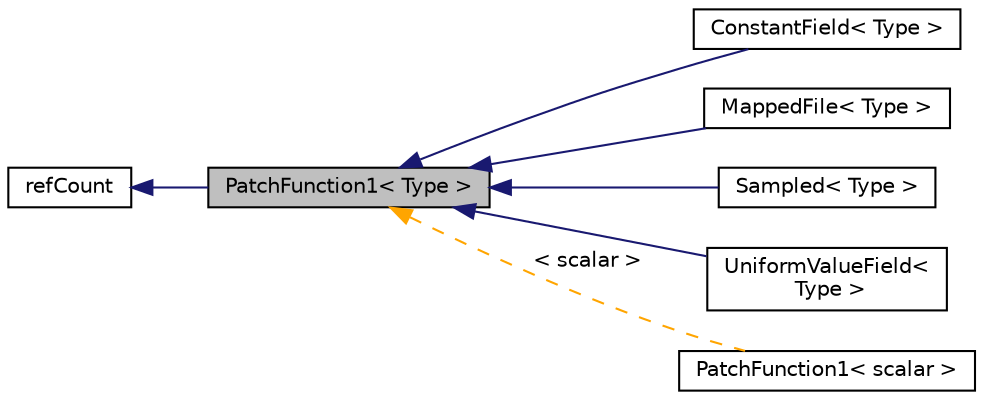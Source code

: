 digraph "PatchFunction1&lt; Type &gt;"
{
  bgcolor="transparent";
  edge [fontname="Helvetica",fontsize="10",labelfontname="Helvetica",labelfontsize="10"];
  node [fontname="Helvetica",fontsize="10",shape=record];
  rankdir="LR";
  Node1 [label="PatchFunction1\< Type \>",height=0.2,width=0.4,color="black", fillcolor="grey75", style="filled" fontcolor="black"];
  Node2 -> Node1 [dir="back",color="midnightblue",fontsize="10",style="solid",fontname="Helvetica"];
  Node2 [label="refCount",height=0.2,width=0.4,color="black",URL="$classFoam_1_1refCount.html",tooltip="Reference counter for various OpenFOAM components. "];
  Node1 -> Node3 [dir="back",color="midnightblue",fontsize="10",style="solid",fontname="Helvetica"];
  Node3 [label="ConstantField\< Type \>",height=0.2,width=0.4,color="black",URL="$classFoam_1_1PatchFunction1Types_1_1ConstantField.html",tooltip="Templated function that returns a constant value. "];
  Node1 -> Node4 [dir="back",color="midnightblue",fontsize="10",style="solid",fontname="Helvetica"];
  Node4 [label="MappedFile\< Type \>",height=0.2,width=0.4,color="black",URL="$classFoam_1_1PatchFunction1Types_1_1MappedFile.html"];
  Node1 -> Node5 [dir="back",color="midnightblue",fontsize="10",style="solid",fontname="Helvetica"];
  Node5 [label="Sampled\< Type \>",height=0.2,width=0.4,color="black",URL="$classFoam_1_1PatchFunction1Types_1_1Sampled.html",tooltip="PatchFunction1 to sample an existing field. "];
  Node1 -> Node6 [dir="back",color="midnightblue",fontsize="10",style="solid",fontname="Helvetica"];
  Node6 [label="UniformValueField\<\l Type \>",height=0.2,width=0.4,color="black",URL="$classFoam_1_1PatchFunction1Types_1_1UniformValueField.html",tooltip="Templated function that returns a uniform field based on a run-time selectable Function1 entry..."];
  Node1 -> Node7 [dir="back",color="orange",fontsize="10",style="dashed",label=" \< scalar \>" ,fontname="Helvetica"];
  Node7 [label="PatchFunction1\< scalar \>",height=0.2,width=0.4,color="black",URL="$classFoam_1_1PatchFunction1.html"];
}

